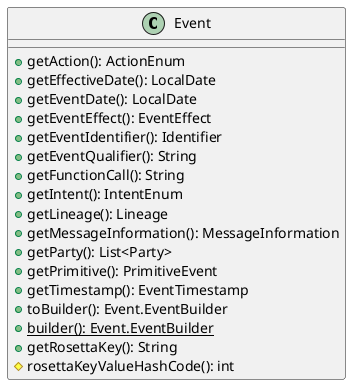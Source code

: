 @startuml

    class Event [[Event.html]] {
        +getAction(): ActionEnum
        +getEffectiveDate(): LocalDate
        +getEventDate(): LocalDate
        +getEventEffect(): EventEffect
        +getEventIdentifier(): Identifier
        +getEventQualifier(): String
        +getFunctionCall(): String
        +getIntent(): IntentEnum
        +getLineage(): Lineage
        +getMessageInformation(): MessageInformation
        +getParty(): List<Party>
        +getPrimitive(): PrimitiveEvent
        +getTimestamp(): EventTimestamp
        +toBuilder(): Event.EventBuilder
        {static} +builder(): Event.EventBuilder
        +getRosettaKey(): String
        #rosettaKeyValueHashCode(): int
    }

@enduml
